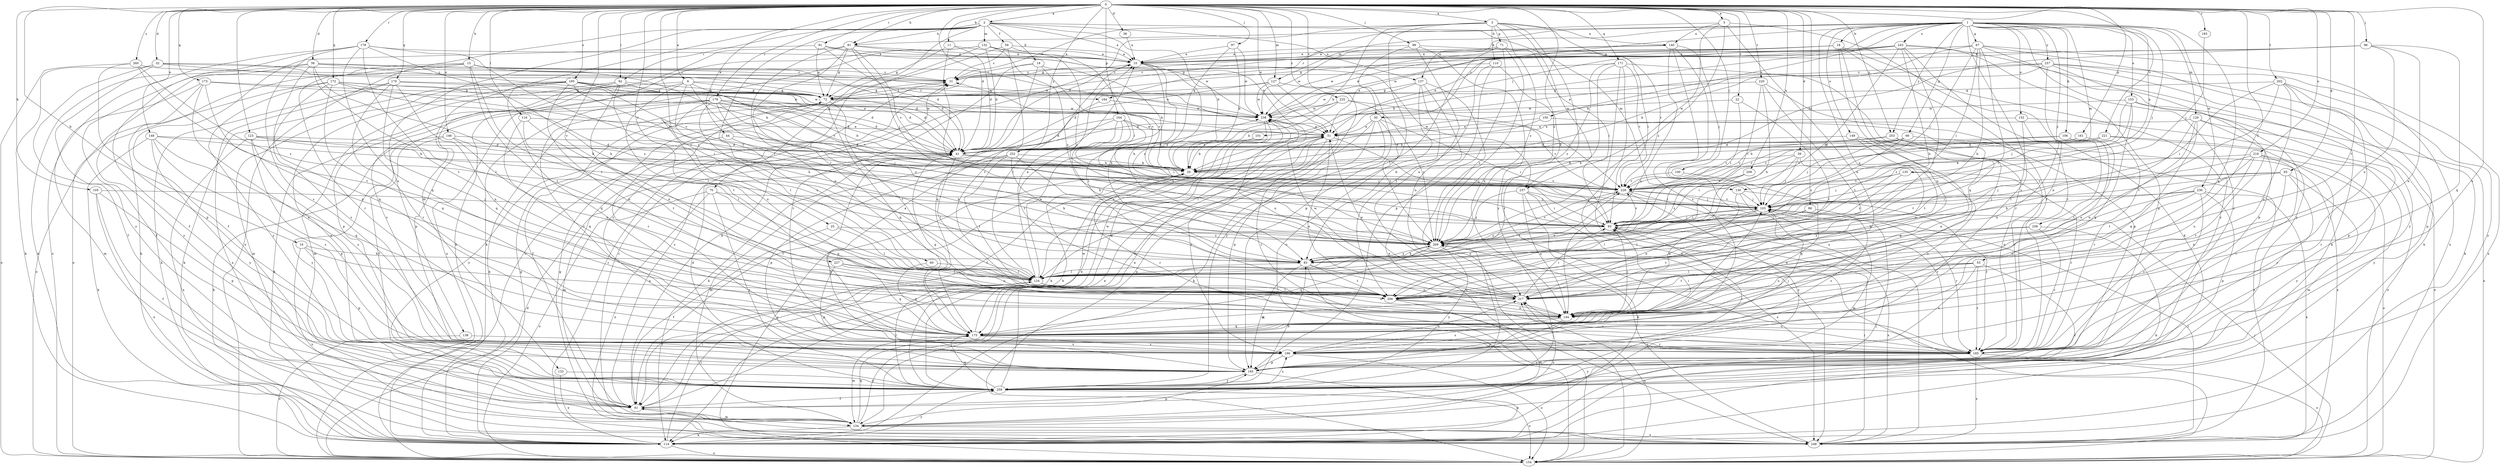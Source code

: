 strict digraph  {
0;
1;
2;
3;
5;
6;
10;
11;
15;
16;
18;
19;
20;
22;
25;
30;
31;
32;
36;
38;
39;
41;
44;
51;
55;
59;
60;
61;
65;
66;
67;
70;
71;
72;
81;
83;
86;
91;
92;
93;
96;
97;
98;
100;
101;
103;
105;
106;
110;
114;
116;
123;
124;
127;
129;
130;
132;
133;
134;
135;
137;
138;
140;
144;
146;
148;
149;
150;
152;
153;
154;
161;
164;
165;
170;
171;
172;
173;
175;
178;
179;
183;
184;
185;
195;
196;
202;
206;
209;
216;
217;
220;
221;
225;
227;
228;
236;
237;
238;
243;
248;
252;
253;
257;
258;
259;
260;
269;
0 -> 2  [label=a];
0 -> 3  [label=a];
0 -> 5  [label=a];
0 -> 6  [label=a];
0 -> 11  [label=b];
0 -> 15  [label=b];
0 -> 16  [label=b];
0 -> 22  [label=c];
0 -> 25  [label=c];
0 -> 30  [label=c];
0 -> 32  [label=d];
0 -> 36  [label=d];
0 -> 38  [label=d];
0 -> 39  [label=d];
0 -> 41  [label=d];
0 -> 44  [label=e];
0 -> 51  [label=e];
0 -> 55  [label=f];
0 -> 65  [label=g];
0 -> 81  [label=h];
0 -> 86  [label=i];
0 -> 91  [label=i];
0 -> 92  [label=i];
0 -> 96  [label=j];
0 -> 97  [label=j];
0 -> 98  [label=j];
0 -> 100  [label=j];
0 -> 105  [label=k];
0 -> 116  [label=l];
0 -> 123  [label=l];
0 -> 124  [label=l];
0 -> 127  [label=m];
0 -> 146  [label=o];
0 -> 148  [label=o];
0 -> 161  [label=p];
0 -> 164  [label=p];
0 -> 170  [label=q];
0 -> 171  [label=q];
0 -> 172  [label=q];
0 -> 173  [label=q];
0 -> 178  [label=r];
0 -> 179  [label=r];
0 -> 183  [label=r];
0 -> 195  [label=s];
0 -> 196  [label=s];
0 -> 202  [label=t];
0 -> 206  [label=t];
0 -> 209  [label=u];
0 -> 216  [label=u];
0 -> 220  [label=v];
0 -> 221  [label=v];
0 -> 225  [label=v];
0 -> 227  [label=v];
0 -> 252  [label=y];
0 -> 253  [label=y];
0 -> 260  [label=z];
0 -> 269  [label=z];
1 -> 18  [label=b];
1 -> 30  [label=c];
1 -> 66  [label=g];
1 -> 67  [label=g];
1 -> 81  [label=h];
1 -> 101  [label=j];
1 -> 103  [label=j];
1 -> 106  [label=k];
1 -> 127  [label=m];
1 -> 129  [label=m];
1 -> 130  [label=m];
1 -> 135  [label=n];
1 -> 137  [label=n];
1 -> 149  [label=o];
1 -> 150  [label=o];
1 -> 152  [label=o];
1 -> 153  [label=o];
1 -> 175  [label=q];
1 -> 196  [label=s];
1 -> 217  [label=u];
1 -> 236  [label=w];
1 -> 243  [label=x];
1 -> 253  [label=y];
1 -> 257  [label=y];
1 -> 258  [label=y];
1 -> 259  [label=y];
2 -> 10  [label=a];
2 -> 19  [label=b];
2 -> 20  [label=b];
2 -> 59  [label=f];
2 -> 60  [label=f];
2 -> 70  [label=g];
2 -> 81  [label=h];
2 -> 92  [label=i];
2 -> 130  [label=m];
2 -> 132  [label=m];
2 -> 133  [label=m];
2 -> 137  [label=n];
2 -> 138  [label=n];
2 -> 154  [label=o];
3 -> 20  [label=b];
3 -> 31  [label=c];
3 -> 41  [label=d];
3 -> 71  [label=g];
3 -> 93  [label=i];
3 -> 110  [label=k];
3 -> 140  [label=n];
3 -> 154  [label=o];
3 -> 237  [label=w];
3 -> 259  [label=y];
3 -> 269  [label=z];
5 -> 114  [label=k];
5 -> 140  [label=n];
5 -> 144  [label=n];
5 -> 184  [label=r];
5 -> 237  [label=w];
5 -> 269  [label=z];
6 -> 72  [label=g];
6 -> 83  [label=h];
6 -> 103  [label=j];
6 -> 165  [label=p];
6 -> 184  [label=r];
6 -> 196  [label=s];
6 -> 206  [label=t];
6 -> 228  [label=v];
10 -> 31  [label=c];
10 -> 83  [label=h];
10 -> 124  [label=l];
10 -> 206  [label=t];
10 -> 237  [label=w];
10 -> 269  [label=z];
11 -> 10  [label=a];
11 -> 41  [label=d];
11 -> 72  [label=g];
11 -> 228  [label=v];
15 -> 20  [label=b];
15 -> 31  [label=c];
15 -> 41  [label=d];
15 -> 51  [label=e];
15 -> 114  [label=k];
15 -> 124  [label=l];
15 -> 154  [label=o];
15 -> 185  [label=r];
15 -> 206  [label=t];
16 -> 83  [label=h];
16 -> 144  [label=n];
16 -> 165  [label=p];
16 -> 248  [label=x];
18 -> 10  [label=a];
18 -> 51  [label=e];
18 -> 72  [label=g];
18 -> 144  [label=n];
18 -> 175  [label=q];
18 -> 185  [label=r];
18 -> 238  [label=w];
18 -> 259  [label=y];
19 -> 20  [label=b];
19 -> 31  [label=c];
19 -> 175  [label=q];
19 -> 185  [label=r];
19 -> 228  [label=v];
20 -> 31  [label=c];
20 -> 154  [label=o];
20 -> 185  [label=r];
20 -> 228  [label=v];
22 -> 93  [label=i];
22 -> 206  [label=t];
22 -> 238  [label=w];
25 -> 61  [label=f];
25 -> 124  [label=l];
25 -> 269  [label=z];
30 -> 51  [label=e];
30 -> 93  [label=i];
30 -> 114  [label=k];
30 -> 124  [label=l];
30 -> 165  [label=p];
30 -> 228  [label=v];
30 -> 269  [label=z];
31 -> 72  [label=g];
32 -> 31  [label=c];
32 -> 41  [label=d];
32 -> 61  [label=f];
32 -> 114  [label=k];
32 -> 238  [label=w];
32 -> 259  [label=y];
36 -> 10  [label=a];
38 -> 31  [label=c];
38 -> 61  [label=f];
38 -> 114  [label=k];
38 -> 124  [label=l];
38 -> 175  [label=q];
38 -> 228  [label=v];
38 -> 238  [label=w];
38 -> 269  [label=z];
39 -> 20  [label=b];
39 -> 93  [label=i];
39 -> 103  [label=j];
39 -> 124  [label=l];
39 -> 196  [label=s];
41 -> 20  [label=b];
41 -> 51  [label=e];
41 -> 103  [label=j];
41 -> 124  [label=l];
41 -> 134  [label=m];
41 -> 175  [label=q];
44 -> 41  [label=d];
44 -> 83  [label=h];
44 -> 259  [label=y];
51 -> 41  [label=d];
51 -> 93  [label=i];
51 -> 144  [label=n];
51 -> 175  [label=q];
51 -> 185  [label=r];
51 -> 196  [label=s];
55 -> 61  [label=f];
55 -> 124  [label=l];
55 -> 185  [label=r];
55 -> 196  [label=s];
55 -> 206  [label=t];
55 -> 217  [label=u];
59 -> 10  [label=a];
59 -> 31  [label=c];
59 -> 154  [label=o];
59 -> 206  [label=t];
59 -> 269  [label=z];
60 -> 124  [label=l];
60 -> 175  [label=q];
61 -> 10  [label=a];
61 -> 31  [label=c];
61 -> 51  [label=e];
61 -> 124  [label=l];
61 -> 134  [label=m];
61 -> 269  [label=z];
65 -> 93  [label=i];
65 -> 103  [label=j];
65 -> 144  [label=n];
65 -> 185  [label=r];
65 -> 228  [label=v];
65 -> 259  [label=y];
66 -> 41  [label=d];
66 -> 103  [label=j];
66 -> 228  [label=v];
66 -> 248  [label=x];
66 -> 269  [label=z];
67 -> 10  [label=a];
67 -> 20  [label=b];
67 -> 72  [label=g];
67 -> 83  [label=h];
67 -> 93  [label=i];
67 -> 103  [label=j];
67 -> 114  [label=k];
67 -> 124  [label=l];
67 -> 248  [label=x];
67 -> 259  [label=y];
70 -> 103  [label=j];
70 -> 144  [label=n];
70 -> 154  [label=o];
70 -> 248  [label=x];
70 -> 259  [label=y];
71 -> 10  [label=a];
71 -> 93  [label=i];
71 -> 124  [label=l];
71 -> 154  [label=o];
71 -> 165  [label=p];
71 -> 238  [label=w];
72 -> 31  [label=c];
72 -> 61  [label=f];
72 -> 114  [label=k];
72 -> 175  [label=q];
72 -> 185  [label=r];
72 -> 206  [label=t];
72 -> 238  [label=w];
81 -> 10  [label=a];
81 -> 72  [label=g];
81 -> 103  [label=j];
81 -> 114  [label=k];
81 -> 124  [label=l];
81 -> 144  [label=n];
81 -> 228  [label=v];
81 -> 238  [label=w];
83 -> 124  [label=l];
83 -> 144  [label=n];
83 -> 154  [label=o];
83 -> 165  [label=p];
83 -> 206  [label=t];
83 -> 269  [label=z];
86 -> 93  [label=i];
86 -> 124  [label=l];
86 -> 196  [label=s];
91 -> 10  [label=a];
91 -> 41  [label=d];
91 -> 51  [label=e];
91 -> 61  [label=f];
91 -> 72  [label=g];
92 -> 41  [label=d];
92 -> 72  [label=g];
92 -> 124  [label=l];
92 -> 134  [label=m];
92 -> 144  [label=n];
92 -> 165  [label=p];
93 -> 103  [label=j];
93 -> 228  [label=v];
93 -> 248  [label=x];
93 -> 269  [label=z];
96 -> 10  [label=a];
96 -> 20  [label=b];
96 -> 72  [label=g];
96 -> 144  [label=n];
96 -> 175  [label=q];
96 -> 217  [label=u];
97 -> 10  [label=a];
97 -> 20  [label=b];
97 -> 83  [label=h];
97 -> 238  [label=w];
98 -> 10  [label=a];
98 -> 144  [label=n];
98 -> 165  [label=p];
98 -> 217  [label=u];
98 -> 228  [label=v];
100 -> 175  [label=q];
100 -> 228  [label=v];
101 -> 20  [label=b];
101 -> 41  [label=d];
103 -> 93  [label=i];
103 -> 124  [label=l];
103 -> 185  [label=r];
103 -> 217  [label=u];
103 -> 228  [label=v];
105 -> 61  [label=f];
105 -> 103  [label=j];
105 -> 165  [label=p];
105 -> 248  [label=x];
106 -> 41  [label=d];
106 -> 185  [label=r];
106 -> 217  [label=u];
106 -> 228  [label=v];
110 -> 31  [label=c];
110 -> 185  [label=r];
110 -> 206  [label=t];
110 -> 248  [label=x];
114 -> 31  [label=c];
114 -> 72  [label=g];
114 -> 103  [label=j];
114 -> 124  [label=l];
114 -> 154  [label=o];
114 -> 259  [label=y];
116 -> 51  [label=e];
116 -> 124  [label=l];
116 -> 175  [label=q];
116 -> 206  [label=t];
123 -> 20  [label=b];
123 -> 41  [label=d];
123 -> 165  [label=p];
123 -> 196  [label=s];
123 -> 248  [label=x];
123 -> 269  [label=z];
124 -> 10  [label=a];
124 -> 61  [label=f];
124 -> 144  [label=n];
124 -> 206  [label=t];
124 -> 217  [label=u];
124 -> 228  [label=v];
124 -> 238  [label=w];
127 -> 41  [label=d];
127 -> 72  [label=g];
127 -> 134  [label=m];
127 -> 154  [label=o];
127 -> 238  [label=w];
129 -> 51  [label=e];
129 -> 124  [label=l];
129 -> 144  [label=n];
129 -> 154  [label=o];
129 -> 175  [label=q];
129 -> 185  [label=r];
130 -> 103  [label=j];
130 -> 134  [label=m];
130 -> 144  [label=n];
130 -> 185  [label=r];
132 -> 10  [label=a];
132 -> 41  [label=d];
132 -> 93  [label=i];
132 -> 114  [label=k];
132 -> 154  [label=o];
132 -> 259  [label=y];
132 -> 269  [label=z];
133 -> 248  [label=x];
133 -> 259  [label=y];
134 -> 31  [label=c];
134 -> 51  [label=e];
134 -> 114  [label=k];
134 -> 165  [label=p];
134 -> 175  [label=q];
134 -> 217  [label=u];
134 -> 248  [label=x];
135 -> 103  [label=j];
135 -> 185  [label=r];
135 -> 228  [label=v];
135 -> 269  [label=z];
137 -> 72  [label=g];
137 -> 83  [label=h];
137 -> 217  [label=u];
137 -> 238  [label=w];
137 -> 259  [label=y];
137 -> 269  [label=z];
138 -> 154  [label=o];
138 -> 196  [label=s];
140 -> 10  [label=a];
140 -> 103  [label=j];
140 -> 144  [label=n];
140 -> 196  [label=s];
140 -> 238  [label=w];
140 -> 248  [label=x];
144 -> 93  [label=i];
144 -> 165  [label=p];
144 -> 175  [label=q];
144 -> 196  [label=s];
146 -> 41  [label=d];
146 -> 114  [label=k];
146 -> 217  [label=u];
146 -> 228  [label=v];
146 -> 259  [label=y];
148 -> 20  [label=b];
148 -> 41  [label=d];
148 -> 114  [label=k];
148 -> 175  [label=q];
148 -> 196  [label=s];
148 -> 259  [label=y];
149 -> 41  [label=d];
149 -> 175  [label=q];
149 -> 185  [label=r];
149 -> 217  [label=u];
150 -> 20  [label=b];
150 -> 51  [label=e];
150 -> 206  [label=t];
152 -> 51  [label=e];
152 -> 144  [label=n];
152 -> 154  [label=o];
152 -> 206  [label=t];
153 -> 103  [label=j];
153 -> 154  [label=o];
153 -> 165  [label=p];
153 -> 175  [label=q];
153 -> 238  [label=w];
153 -> 269  [label=z];
154 -> 41  [label=d];
154 -> 103  [label=j];
154 -> 217  [label=u];
161 -> 41  [label=d];
161 -> 206  [label=t];
161 -> 228  [label=v];
164 -> 41  [label=d];
164 -> 51  [label=e];
164 -> 83  [label=h];
164 -> 93  [label=i];
164 -> 114  [label=k];
164 -> 206  [label=t];
164 -> 269  [label=z];
165 -> 20  [label=b];
165 -> 41  [label=d];
165 -> 93  [label=i];
165 -> 114  [label=k];
165 -> 259  [label=y];
170 -> 41  [label=d];
170 -> 72  [label=g];
170 -> 114  [label=k];
170 -> 144  [label=n];
170 -> 175  [label=q];
170 -> 185  [label=r];
170 -> 248  [label=x];
171 -> 31  [label=c];
171 -> 83  [label=h];
171 -> 154  [label=o];
171 -> 185  [label=r];
171 -> 228  [label=v];
171 -> 248  [label=x];
171 -> 269  [label=z];
172 -> 20  [label=b];
172 -> 72  [label=g];
172 -> 93  [label=i];
172 -> 154  [label=o];
172 -> 175  [label=q];
172 -> 196  [label=s];
172 -> 238  [label=w];
172 -> 259  [label=y];
173 -> 51  [label=e];
173 -> 72  [label=g];
173 -> 134  [label=m];
173 -> 144  [label=n];
173 -> 196  [label=s];
173 -> 259  [label=y];
175 -> 93  [label=i];
175 -> 103  [label=j];
175 -> 134  [label=m];
175 -> 185  [label=r];
175 -> 196  [label=s];
175 -> 238  [label=w];
178 -> 10  [label=a];
178 -> 61  [label=f];
178 -> 83  [label=h];
178 -> 154  [label=o];
178 -> 175  [label=q];
178 -> 196  [label=s];
178 -> 206  [label=t];
178 -> 269  [label=z];
179 -> 20  [label=b];
179 -> 41  [label=d];
179 -> 61  [label=f];
179 -> 93  [label=i];
179 -> 114  [label=k];
179 -> 124  [label=l];
179 -> 185  [label=r];
179 -> 217  [label=u];
179 -> 228  [label=v];
179 -> 238  [label=w];
179 -> 269  [label=z];
183 -> 103  [label=j];
184 -> 61  [label=f];
184 -> 238  [label=w];
185 -> 10  [label=a];
185 -> 154  [label=o];
185 -> 217  [label=u];
185 -> 248  [label=x];
185 -> 259  [label=y];
195 -> 20  [label=b];
195 -> 41  [label=d];
195 -> 72  [label=g];
195 -> 93  [label=i];
195 -> 114  [label=k];
195 -> 134  [label=m];
195 -> 144  [label=n];
195 -> 175  [label=q];
195 -> 238  [label=w];
195 -> 259  [label=y];
196 -> 103  [label=j];
196 -> 154  [label=o];
196 -> 165  [label=p];
196 -> 217  [label=u];
202 -> 72  [label=g];
202 -> 93  [label=i];
202 -> 144  [label=n];
202 -> 165  [label=p];
202 -> 185  [label=r];
202 -> 206  [label=t];
202 -> 259  [label=y];
206 -> 134  [label=m];
206 -> 144  [label=n];
206 -> 185  [label=r];
209 -> 93  [label=i];
209 -> 228  [label=v];
209 -> 269  [label=z];
216 -> 20  [label=b];
216 -> 83  [label=h];
216 -> 134  [label=m];
216 -> 154  [label=o];
216 -> 185  [label=r];
216 -> 206  [label=t];
216 -> 217  [label=u];
217 -> 51  [label=e];
217 -> 93  [label=i];
217 -> 175  [label=q];
217 -> 238  [label=w];
220 -> 72  [label=g];
220 -> 83  [label=h];
220 -> 93  [label=i];
220 -> 165  [label=p];
220 -> 206  [label=t];
221 -> 20  [label=b];
221 -> 41  [label=d];
221 -> 185  [label=r];
221 -> 228  [label=v];
221 -> 259  [label=y];
225 -> 20  [label=b];
225 -> 41  [label=d];
225 -> 228  [label=v];
225 -> 238  [label=w];
225 -> 269  [label=z];
227 -> 124  [label=l];
227 -> 165  [label=p];
227 -> 175  [label=q];
227 -> 217  [label=u];
228 -> 103  [label=j];
228 -> 124  [label=l];
228 -> 185  [label=r];
228 -> 259  [label=y];
236 -> 83  [label=h];
236 -> 103  [label=j];
236 -> 144  [label=n];
236 -> 165  [label=p];
236 -> 185  [label=r];
236 -> 217  [label=u];
236 -> 248  [label=x];
237 -> 93  [label=i];
237 -> 103  [label=j];
237 -> 114  [label=k];
237 -> 144  [label=n];
237 -> 248  [label=x];
237 -> 269  [label=z];
238 -> 51  [label=e];
238 -> 61  [label=f];
238 -> 114  [label=k];
238 -> 217  [label=u];
243 -> 10  [label=a];
243 -> 20  [label=b];
243 -> 51  [label=e];
243 -> 83  [label=h];
243 -> 114  [label=k];
243 -> 124  [label=l];
243 -> 165  [label=p];
243 -> 185  [label=r];
243 -> 238  [label=w];
243 -> 269  [label=z];
248 -> 61  [label=f];
248 -> 72  [label=g];
248 -> 93  [label=i];
248 -> 103  [label=j];
248 -> 269  [label=z];
252 -> 20  [label=b];
252 -> 83  [label=h];
252 -> 134  [label=m];
252 -> 165  [label=p];
252 -> 206  [label=t];
252 -> 269  [label=z];
253 -> 41  [label=d];
253 -> 144  [label=n];
253 -> 228  [label=v];
253 -> 248  [label=x];
257 -> 20  [label=b];
257 -> 31  [label=c];
257 -> 51  [label=e];
257 -> 114  [label=k];
257 -> 144  [label=n];
257 -> 165  [label=p];
257 -> 248  [label=x];
257 -> 259  [label=y];
258 -> 114  [label=k];
258 -> 185  [label=r];
258 -> 206  [label=t];
258 -> 269  [label=z];
259 -> 20  [label=b];
259 -> 51  [label=e];
259 -> 61  [label=f];
259 -> 83  [label=h];
259 -> 124  [label=l];
259 -> 154  [label=o];
259 -> 175  [label=q];
259 -> 196  [label=s];
259 -> 238  [label=w];
260 -> 31  [label=c];
260 -> 154  [label=o];
260 -> 165  [label=p];
260 -> 206  [label=t];
260 -> 269  [label=z];
269 -> 83  [label=h];
269 -> 175  [label=q];
269 -> 228  [label=v];
269 -> 259  [label=y];
}
